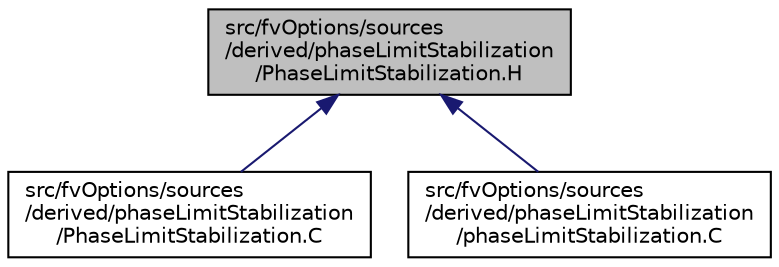 digraph "src/fvOptions/sources/derived/phaseLimitStabilization/PhaseLimitStabilization.H"
{
  bgcolor="transparent";
  edge [fontname="Helvetica",fontsize="10",labelfontname="Helvetica",labelfontsize="10"];
  node [fontname="Helvetica",fontsize="10",shape=record];
  Node1 [label="src/fvOptions/sources\l/derived/phaseLimitStabilization\l/PhaseLimitStabilization.H",height=0.2,width=0.4,color="black", fillcolor="grey75", style="filled" fontcolor="black"];
  Node1 -> Node2 [dir="back",color="midnightblue",fontsize="10",style="solid",fontname="Helvetica"];
  Node2 [label="src/fvOptions/sources\l/derived/phaseLimitStabilization\l/PhaseLimitStabilization.C",height=0.2,width=0.4,color="black",URL="$PhaseLimitStabilization_8C.html"];
  Node1 -> Node3 [dir="back",color="midnightblue",fontsize="10",style="solid",fontname="Helvetica"];
  Node3 [label="src/fvOptions/sources\l/derived/phaseLimitStabilization\l/phaseLimitStabilization.C",height=0.2,width=0.4,color="black",URL="$phaseLimitStabilization_8C.html"];
}
